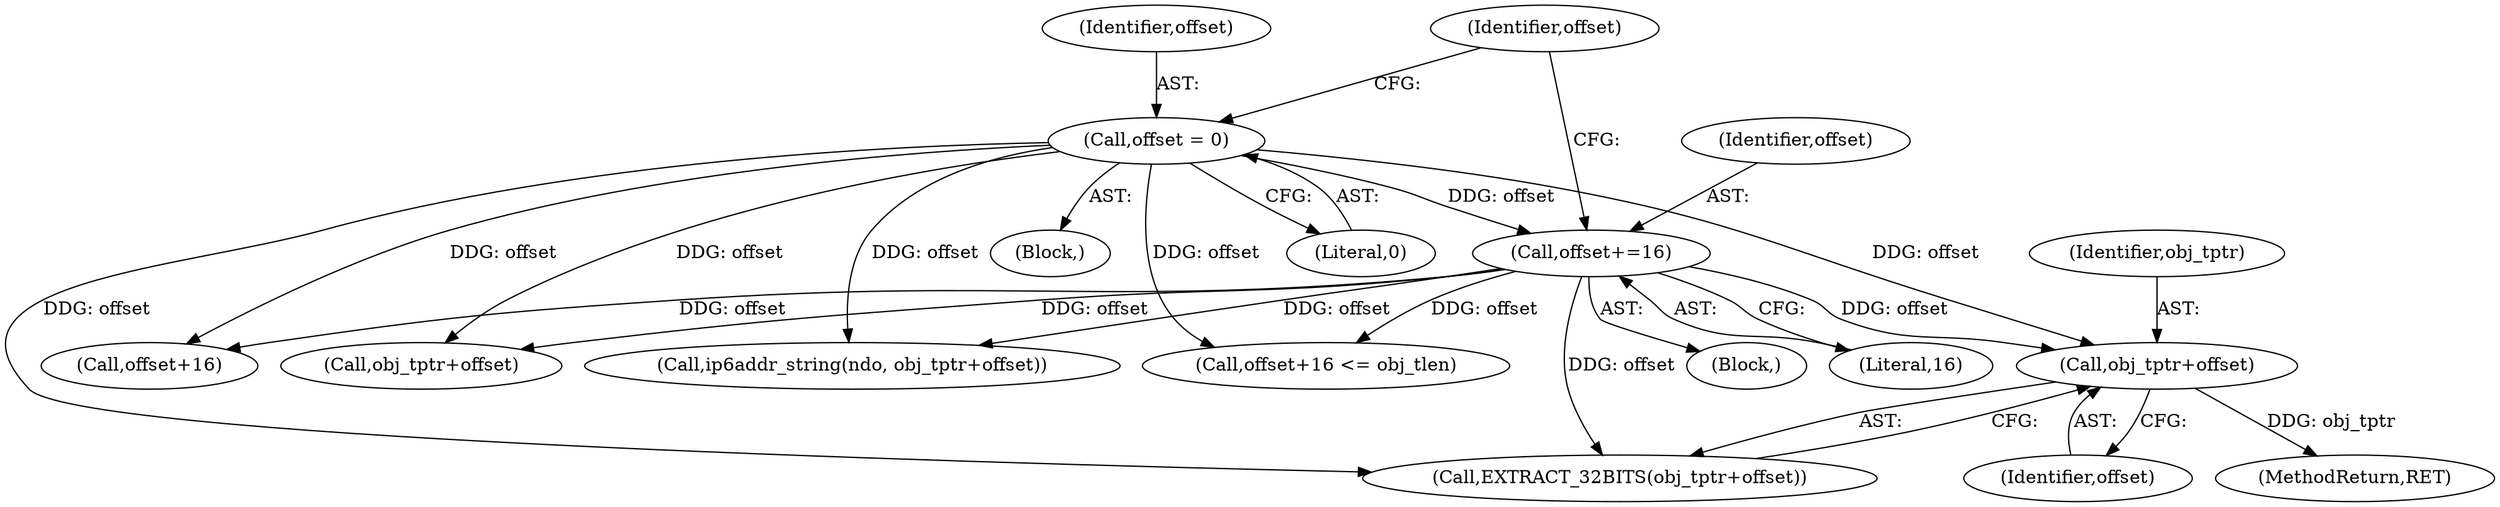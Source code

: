 digraph "0_tcpdump_d97e94223720684c6aa740ff219e0d19426c2220@pointer" {
"1001566" [label="(Call,obj_tptr+offset)"];
"1001544" [label="(Call,offset = 0)"];
"1001569" [label="(Call,offset+=16)"];
"1001560" [label="(Call,ip6addr_string(ndo, obj_tptr+offset))"];
"1001567" [label="(Identifier,obj_tptr)"];
"1001512" [label="(Block,)"];
"1001549" [label="(Call,offset+16)"];
"1001566" [label="(Call,obj_tptr+offset)"];
"1001562" [label="(Call,obj_tptr+offset)"];
"1001553" [label="(Block,)"];
"1001569" [label="(Call,offset+=16)"];
"1001544" [label="(Call,offset = 0)"];
"1001947" [label="(MethodReturn,RET)"];
"1001546" [label="(Literal,0)"];
"1001548" [label="(Call,offset+16 <= obj_tlen)"];
"1001571" [label="(Literal,16)"];
"1001570" [label="(Identifier,offset)"];
"1001565" [label="(Call,EXTRACT_32BITS(obj_tptr+offset))"];
"1001550" [label="(Identifier,offset)"];
"1001568" [label="(Identifier,offset)"];
"1001545" [label="(Identifier,offset)"];
"1001566" -> "1001565"  [label="AST: "];
"1001566" -> "1001568"  [label="CFG: "];
"1001567" -> "1001566"  [label="AST: "];
"1001568" -> "1001566"  [label="AST: "];
"1001565" -> "1001566"  [label="CFG: "];
"1001566" -> "1001947"  [label="DDG: obj_tptr"];
"1001544" -> "1001566"  [label="DDG: offset"];
"1001569" -> "1001566"  [label="DDG: offset"];
"1001544" -> "1001512"  [label="AST: "];
"1001544" -> "1001546"  [label="CFG: "];
"1001545" -> "1001544"  [label="AST: "];
"1001546" -> "1001544"  [label="AST: "];
"1001550" -> "1001544"  [label="CFG: "];
"1001544" -> "1001548"  [label="DDG: offset"];
"1001544" -> "1001549"  [label="DDG: offset"];
"1001544" -> "1001560"  [label="DDG: offset"];
"1001544" -> "1001562"  [label="DDG: offset"];
"1001544" -> "1001565"  [label="DDG: offset"];
"1001544" -> "1001569"  [label="DDG: offset"];
"1001569" -> "1001553"  [label="AST: "];
"1001569" -> "1001571"  [label="CFG: "];
"1001570" -> "1001569"  [label="AST: "];
"1001571" -> "1001569"  [label="AST: "];
"1001550" -> "1001569"  [label="CFG: "];
"1001569" -> "1001548"  [label="DDG: offset"];
"1001569" -> "1001549"  [label="DDG: offset"];
"1001569" -> "1001560"  [label="DDG: offset"];
"1001569" -> "1001562"  [label="DDG: offset"];
"1001569" -> "1001565"  [label="DDG: offset"];
}
